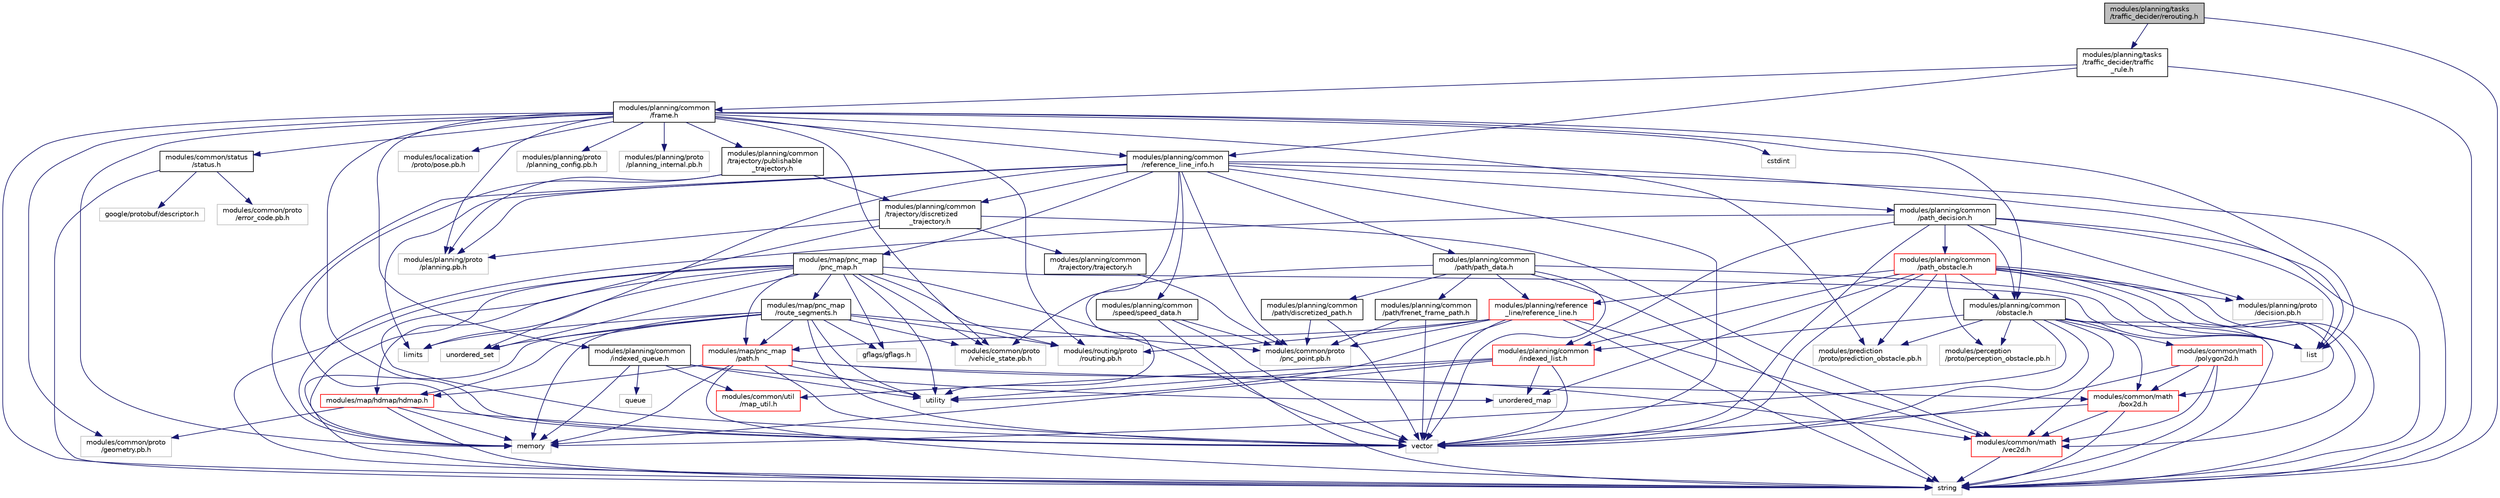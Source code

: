 digraph "modules/planning/tasks/traffic_decider/rerouting.h"
{
  edge [fontname="Helvetica",fontsize="10",labelfontname="Helvetica",labelfontsize="10"];
  node [fontname="Helvetica",fontsize="10",shape=record];
  Node0 [label="modules/planning/tasks\l/traffic_decider/rerouting.h",height=0.2,width=0.4,color="black", fillcolor="grey75", style="filled", fontcolor="black"];
  Node0 -> Node1 [color="midnightblue",fontsize="10",style="solid",fontname="Helvetica"];
  Node1 [label="string",height=0.2,width=0.4,color="grey75", fillcolor="white", style="filled"];
  Node0 -> Node2 [color="midnightblue",fontsize="10",style="solid",fontname="Helvetica"];
  Node2 [label="modules/planning/tasks\l/traffic_decider/traffic\l_rule.h",height=0.2,width=0.4,color="black", fillcolor="white", style="filled",URL="$traffic__rule_8h.html"];
  Node2 -> Node1 [color="midnightblue",fontsize="10",style="solid",fontname="Helvetica"];
  Node2 -> Node3 [color="midnightblue",fontsize="10",style="solid",fontname="Helvetica"];
  Node3 [label="modules/planning/common\l/frame.h",height=0.2,width=0.4,color="black", fillcolor="white", style="filled",URL="$frame_8h.html"];
  Node3 -> Node4 [color="midnightblue",fontsize="10",style="solid",fontname="Helvetica"];
  Node4 [label="cstdint",height=0.2,width=0.4,color="grey75", fillcolor="white", style="filled"];
  Node3 -> Node5 [color="midnightblue",fontsize="10",style="solid",fontname="Helvetica"];
  Node5 [label="list",height=0.2,width=0.4,color="grey75", fillcolor="white", style="filled"];
  Node3 -> Node6 [color="midnightblue",fontsize="10",style="solid",fontname="Helvetica"];
  Node6 [label="memory",height=0.2,width=0.4,color="grey75", fillcolor="white", style="filled"];
  Node3 -> Node1 [color="midnightblue",fontsize="10",style="solid",fontname="Helvetica"];
  Node3 -> Node7 [color="midnightblue",fontsize="10",style="solid",fontname="Helvetica"];
  Node7 [label="vector",height=0.2,width=0.4,color="grey75", fillcolor="white", style="filled"];
  Node3 -> Node8 [color="midnightblue",fontsize="10",style="solid",fontname="Helvetica"];
  Node8 [label="modules/common/proto\l/geometry.pb.h",height=0.2,width=0.4,color="grey75", fillcolor="white", style="filled"];
  Node3 -> Node9 [color="midnightblue",fontsize="10",style="solid",fontname="Helvetica"];
  Node9 [label="modules/common/proto\l/vehicle_state.pb.h",height=0.2,width=0.4,color="grey75", fillcolor="white", style="filled"];
  Node3 -> Node10 [color="midnightblue",fontsize="10",style="solid",fontname="Helvetica"];
  Node10 [label="modules/localization\l/proto/pose.pb.h",height=0.2,width=0.4,color="grey75", fillcolor="white", style="filled"];
  Node3 -> Node11 [color="midnightblue",fontsize="10",style="solid",fontname="Helvetica"];
  Node11 [label="modules/planning/proto\l/planning.pb.h",height=0.2,width=0.4,color="grey75", fillcolor="white", style="filled"];
  Node3 -> Node12 [color="midnightblue",fontsize="10",style="solid",fontname="Helvetica"];
  Node12 [label="modules/planning/proto\l/planning_config.pb.h",height=0.2,width=0.4,color="grey75", fillcolor="white", style="filled"];
  Node3 -> Node13 [color="midnightblue",fontsize="10",style="solid",fontname="Helvetica"];
  Node13 [label="modules/planning/proto\l/planning_internal.pb.h",height=0.2,width=0.4,color="grey75", fillcolor="white", style="filled"];
  Node3 -> Node14 [color="midnightblue",fontsize="10",style="solid",fontname="Helvetica"];
  Node14 [label="modules/prediction\l/proto/prediction_obstacle.pb.h",height=0.2,width=0.4,color="grey75", fillcolor="white", style="filled"];
  Node3 -> Node15 [color="midnightblue",fontsize="10",style="solid",fontname="Helvetica"];
  Node15 [label="modules/routing/proto\l/routing.pb.h",height=0.2,width=0.4,color="grey75", fillcolor="white", style="filled"];
  Node3 -> Node16 [color="midnightblue",fontsize="10",style="solid",fontname="Helvetica"];
  Node16 [label="modules/common/status\l/status.h",height=0.2,width=0.4,color="black", fillcolor="white", style="filled",URL="$common_2status_2status_8h.html"];
  Node16 -> Node1 [color="midnightblue",fontsize="10",style="solid",fontname="Helvetica"];
  Node16 -> Node17 [color="midnightblue",fontsize="10",style="solid",fontname="Helvetica"];
  Node17 [label="google/protobuf/descriptor.h",height=0.2,width=0.4,color="grey75", fillcolor="white", style="filled"];
  Node16 -> Node18 [color="midnightblue",fontsize="10",style="solid",fontname="Helvetica"];
  Node18 [label="modules/common/proto\l/error_code.pb.h",height=0.2,width=0.4,color="grey75", fillcolor="white", style="filled"];
  Node3 -> Node19 [color="midnightblue",fontsize="10",style="solid",fontname="Helvetica"];
  Node19 [label="modules/planning/common\l/indexed_queue.h",height=0.2,width=0.4,color="black", fillcolor="white", style="filled",URL="$indexed__queue_8h.html"];
  Node19 -> Node6 [color="midnightblue",fontsize="10",style="solid",fontname="Helvetica"];
  Node19 -> Node20 [color="midnightblue",fontsize="10",style="solid",fontname="Helvetica"];
  Node20 [label="queue",height=0.2,width=0.4,color="grey75", fillcolor="white", style="filled"];
  Node19 -> Node21 [color="midnightblue",fontsize="10",style="solid",fontname="Helvetica"];
  Node21 [label="unordered_map",height=0.2,width=0.4,color="grey75", fillcolor="white", style="filled"];
  Node19 -> Node22 [color="midnightblue",fontsize="10",style="solid",fontname="Helvetica"];
  Node22 [label="utility",height=0.2,width=0.4,color="grey75", fillcolor="white", style="filled"];
  Node19 -> Node23 [color="midnightblue",fontsize="10",style="solid",fontname="Helvetica"];
  Node23 [label="modules/common/util\l/map_util.h",height=0.2,width=0.4,color="red", fillcolor="white", style="filled",URL="$map__util_8h.html",tooltip="Some map util functions. "];
  Node3 -> Node25 [color="midnightblue",fontsize="10",style="solid",fontname="Helvetica"];
  Node25 [label="modules/planning/common\l/obstacle.h",height=0.2,width=0.4,color="black", fillcolor="white", style="filled",URL="$planning_2common_2obstacle_8h.html"];
  Node25 -> Node5 [color="midnightblue",fontsize="10",style="solid",fontname="Helvetica"];
  Node25 -> Node6 [color="midnightblue",fontsize="10",style="solid",fontname="Helvetica"];
  Node25 -> Node1 [color="midnightblue",fontsize="10",style="solid",fontname="Helvetica"];
  Node25 -> Node7 [color="midnightblue",fontsize="10",style="solid",fontname="Helvetica"];
  Node25 -> Node26 [color="midnightblue",fontsize="10",style="solid",fontname="Helvetica"];
  Node26 [label="modules/perception\l/proto/perception_obstacle.pb.h",height=0.2,width=0.4,color="grey75", fillcolor="white", style="filled"];
  Node25 -> Node14 [color="midnightblue",fontsize="10",style="solid",fontname="Helvetica"];
  Node25 -> Node27 [color="midnightblue",fontsize="10",style="solid",fontname="Helvetica"];
  Node27 [label="modules/common/math\l/box2d.h",height=0.2,width=0.4,color="red", fillcolor="white", style="filled",URL="$box2d_8h.html",tooltip="The class of Box2d. Here, the x/y axes are respectively Forward/Left, as opposed to what happens in e..."];
  Node27 -> Node1 [color="midnightblue",fontsize="10",style="solid",fontname="Helvetica"];
  Node27 -> Node7 [color="midnightblue",fontsize="10",style="solid",fontname="Helvetica"];
  Node27 -> Node29 [color="midnightblue",fontsize="10",style="solid",fontname="Helvetica"];
  Node29 [label="modules/common/math\l/vec2d.h",height=0.2,width=0.4,color="red", fillcolor="white", style="filled",URL="$vec2d_8h.html",tooltip="Defines the Vec2d class. "];
  Node29 -> Node1 [color="midnightblue",fontsize="10",style="solid",fontname="Helvetica"];
  Node25 -> Node32 [color="midnightblue",fontsize="10",style="solid",fontname="Helvetica"];
  Node32 [label="modules/common/math\l/polygon2d.h",height=0.2,width=0.4,color="red", fillcolor="white", style="filled",URL="$polygon2d_8h.html",tooltip="Define the Polygon2d class. "];
  Node32 -> Node1 [color="midnightblue",fontsize="10",style="solid",fontname="Helvetica"];
  Node32 -> Node7 [color="midnightblue",fontsize="10",style="solid",fontname="Helvetica"];
  Node32 -> Node27 [color="midnightblue",fontsize="10",style="solid",fontname="Helvetica"];
  Node32 -> Node29 [color="midnightblue",fontsize="10",style="solid",fontname="Helvetica"];
  Node25 -> Node29 [color="midnightblue",fontsize="10",style="solid",fontname="Helvetica"];
  Node25 -> Node33 [color="midnightblue",fontsize="10",style="solid",fontname="Helvetica"];
  Node33 [label="modules/planning/common\l/indexed_list.h",height=0.2,width=0.4,color="red", fillcolor="white", style="filled",URL="$indexed__list_8h.html"];
  Node33 -> Node6 [color="midnightblue",fontsize="10",style="solid",fontname="Helvetica"];
  Node33 -> Node21 [color="midnightblue",fontsize="10",style="solid",fontname="Helvetica"];
  Node33 -> Node22 [color="midnightblue",fontsize="10",style="solid",fontname="Helvetica"];
  Node33 -> Node7 [color="midnightblue",fontsize="10",style="solid",fontname="Helvetica"];
  Node33 -> Node23 [color="midnightblue",fontsize="10",style="solid",fontname="Helvetica"];
  Node3 -> Node36 [color="midnightblue",fontsize="10",style="solid",fontname="Helvetica"];
  Node36 [label="modules/planning/common\l/reference_line_info.h",height=0.2,width=0.4,color="black", fillcolor="white", style="filled",URL="$reference__line__info_8h.html"];
  Node36 -> Node37 [color="midnightblue",fontsize="10",style="solid",fontname="Helvetica"];
  Node37 [label="limits",height=0.2,width=0.4,color="grey75", fillcolor="white", style="filled"];
  Node36 -> Node5 [color="midnightblue",fontsize="10",style="solid",fontname="Helvetica"];
  Node36 -> Node6 [color="midnightblue",fontsize="10",style="solid",fontname="Helvetica"];
  Node36 -> Node1 [color="midnightblue",fontsize="10",style="solid",fontname="Helvetica"];
  Node36 -> Node38 [color="midnightblue",fontsize="10",style="solid",fontname="Helvetica"];
  Node38 [label="unordered_set",height=0.2,width=0.4,color="grey75", fillcolor="white", style="filled"];
  Node36 -> Node7 [color="midnightblue",fontsize="10",style="solid",fontname="Helvetica"];
  Node36 -> Node39 [color="midnightblue",fontsize="10",style="solid",fontname="Helvetica"];
  Node39 [label="modules/common/proto\l/pnc_point.pb.h",height=0.2,width=0.4,color="grey75", fillcolor="white", style="filled"];
  Node36 -> Node9 [color="midnightblue",fontsize="10",style="solid",fontname="Helvetica"];
  Node36 -> Node11 [color="midnightblue",fontsize="10",style="solid",fontname="Helvetica"];
  Node36 -> Node40 [color="midnightblue",fontsize="10",style="solid",fontname="Helvetica"];
  Node40 [label="modules/map/pnc_map\l/pnc_map.h",height=0.2,width=0.4,color="black", fillcolor="white", style="filled",URL="$pnc__map_8h.html"];
  Node40 -> Node37 [color="midnightblue",fontsize="10",style="solid",fontname="Helvetica"];
  Node40 -> Node5 [color="midnightblue",fontsize="10",style="solid",fontname="Helvetica"];
  Node40 -> Node6 [color="midnightblue",fontsize="10",style="solid",fontname="Helvetica"];
  Node40 -> Node1 [color="midnightblue",fontsize="10",style="solid",fontname="Helvetica"];
  Node40 -> Node38 [color="midnightblue",fontsize="10",style="solid",fontname="Helvetica"];
  Node40 -> Node22 [color="midnightblue",fontsize="10",style="solid",fontname="Helvetica"];
  Node40 -> Node7 [color="midnightblue",fontsize="10",style="solid",fontname="Helvetica"];
  Node40 -> Node41 [color="midnightblue",fontsize="10",style="solid",fontname="Helvetica"];
  Node41 [label="gflags/gflags.h",height=0.2,width=0.4,color="grey75", fillcolor="white", style="filled"];
  Node40 -> Node9 [color="midnightblue",fontsize="10",style="solid",fontname="Helvetica"];
  Node40 -> Node15 [color="midnightblue",fontsize="10",style="solid",fontname="Helvetica"];
  Node40 -> Node42 [color="midnightblue",fontsize="10",style="solid",fontname="Helvetica"];
  Node42 [label="modules/map/hdmap/hdmap.h",height=0.2,width=0.4,color="red", fillcolor="white", style="filled",URL="$hdmap_8h.html"];
  Node42 -> Node6 [color="midnightblue",fontsize="10",style="solid",fontname="Helvetica"];
  Node42 -> Node1 [color="midnightblue",fontsize="10",style="solid",fontname="Helvetica"];
  Node42 -> Node7 [color="midnightblue",fontsize="10",style="solid",fontname="Helvetica"];
  Node42 -> Node8 [color="midnightblue",fontsize="10",style="solid",fontname="Helvetica"];
  Node40 -> Node67 [color="midnightblue",fontsize="10",style="solid",fontname="Helvetica"];
  Node67 [label="modules/map/pnc_map\l/path.h",height=0.2,width=0.4,color="red", fillcolor="white", style="filled",URL="$path_8h.html"];
  Node67 -> Node6 [color="midnightblue",fontsize="10",style="solid",fontname="Helvetica"];
  Node67 -> Node1 [color="midnightblue",fontsize="10",style="solid",fontname="Helvetica"];
  Node67 -> Node22 [color="midnightblue",fontsize="10",style="solid",fontname="Helvetica"];
  Node67 -> Node7 [color="midnightblue",fontsize="10",style="solid",fontname="Helvetica"];
  Node67 -> Node27 [color="midnightblue",fontsize="10",style="solid",fontname="Helvetica"];
  Node67 -> Node29 [color="midnightblue",fontsize="10",style="solid",fontname="Helvetica"];
  Node67 -> Node42 [color="midnightblue",fontsize="10",style="solid",fontname="Helvetica"];
  Node40 -> Node70 [color="midnightblue",fontsize="10",style="solid",fontname="Helvetica"];
  Node70 [label="modules/map/pnc_map\l/route_segments.h",height=0.2,width=0.4,color="black", fillcolor="white", style="filled",URL="$route__segments_8h.html"];
  Node70 -> Node37 [color="midnightblue",fontsize="10",style="solid",fontname="Helvetica"];
  Node70 -> Node6 [color="midnightblue",fontsize="10",style="solid",fontname="Helvetica"];
  Node70 -> Node1 [color="midnightblue",fontsize="10",style="solid",fontname="Helvetica"];
  Node70 -> Node38 [color="midnightblue",fontsize="10",style="solid",fontname="Helvetica"];
  Node70 -> Node22 [color="midnightblue",fontsize="10",style="solid",fontname="Helvetica"];
  Node70 -> Node7 [color="midnightblue",fontsize="10",style="solid",fontname="Helvetica"];
  Node70 -> Node41 [color="midnightblue",fontsize="10",style="solid",fontname="Helvetica"];
  Node70 -> Node39 [color="midnightblue",fontsize="10",style="solid",fontname="Helvetica"];
  Node70 -> Node9 [color="midnightblue",fontsize="10",style="solid",fontname="Helvetica"];
  Node70 -> Node15 [color="midnightblue",fontsize="10",style="solid",fontname="Helvetica"];
  Node70 -> Node42 [color="midnightblue",fontsize="10",style="solid",fontname="Helvetica"];
  Node70 -> Node67 [color="midnightblue",fontsize="10",style="solid",fontname="Helvetica"];
  Node36 -> Node71 [color="midnightblue",fontsize="10",style="solid",fontname="Helvetica"];
  Node71 [label="modules/planning/common\l/path/path_data.h",height=0.2,width=0.4,color="black", fillcolor="white", style="filled",URL="$path__data_8h.html"];
  Node71 -> Node5 [color="midnightblue",fontsize="10",style="solid",fontname="Helvetica"];
  Node71 -> Node1 [color="midnightblue",fontsize="10",style="solid",fontname="Helvetica"];
  Node71 -> Node22 [color="midnightblue",fontsize="10",style="solid",fontname="Helvetica"];
  Node71 -> Node7 [color="midnightblue",fontsize="10",style="solid",fontname="Helvetica"];
  Node71 -> Node72 [color="midnightblue",fontsize="10",style="solid",fontname="Helvetica"];
  Node72 [label="modules/planning/common\l/path/discretized_path.h",height=0.2,width=0.4,color="black", fillcolor="white", style="filled",URL="$discretized__path_8h.html"];
  Node72 -> Node7 [color="midnightblue",fontsize="10",style="solid",fontname="Helvetica"];
  Node72 -> Node39 [color="midnightblue",fontsize="10",style="solid",fontname="Helvetica"];
  Node71 -> Node73 [color="midnightblue",fontsize="10",style="solid",fontname="Helvetica"];
  Node73 [label="modules/planning/common\l/path/frenet_frame_path.h",height=0.2,width=0.4,color="black", fillcolor="white", style="filled",URL="$frenet__frame__path_8h.html"];
  Node73 -> Node7 [color="midnightblue",fontsize="10",style="solid",fontname="Helvetica"];
  Node73 -> Node39 [color="midnightblue",fontsize="10",style="solid",fontname="Helvetica"];
  Node71 -> Node74 [color="midnightblue",fontsize="10",style="solid",fontname="Helvetica"];
  Node74 [label="modules/planning/reference\l_line/reference_line.h",height=0.2,width=0.4,color="red", fillcolor="white", style="filled",URL="$reference__line_8h.html"];
  Node74 -> Node1 [color="midnightblue",fontsize="10",style="solid",fontname="Helvetica"];
  Node74 -> Node22 [color="midnightblue",fontsize="10",style="solid",fontname="Helvetica"];
  Node74 -> Node7 [color="midnightblue",fontsize="10",style="solid",fontname="Helvetica"];
  Node74 -> Node39 [color="midnightblue",fontsize="10",style="solid",fontname="Helvetica"];
  Node74 -> Node15 [color="midnightblue",fontsize="10",style="solid",fontname="Helvetica"];
  Node74 -> Node29 [color="midnightblue",fontsize="10",style="solid",fontname="Helvetica"];
  Node74 -> Node67 [color="midnightblue",fontsize="10",style="solid",fontname="Helvetica"];
  Node36 -> Node77 [color="midnightblue",fontsize="10",style="solid",fontname="Helvetica"];
  Node77 [label="modules/planning/common\l/path_decision.h",height=0.2,width=0.4,color="black", fillcolor="white", style="filled",URL="$path__decision_8h.html"];
  Node77 -> Node5 [color="midnightblue",fontsize="10",style="solid",fontname="Helvetica"];
  Node77 -> Node6 [color="midnightblue",fontsize="10",style="solid",fontname="Helvetica"];
  Node77 -> Node1 [color="midnightblue",fontsize="10",style="solid",fontname="Helvetica"];
  Node77 -> Node7 [color="midnightblue",fontsize="10",style="solid",fontname="Helvetica"];
  Node77 -> Node78 [color="midnightblue",fontsize="10",style="solid",fontname="Helvetica"];
  Node78 [label="modules/planning/proto\l/decision.pb.h",height=0.2,width=0.4,color="grey75", fillcolor="white", style="filled"];
  Node77 -> Node33 [color="midnightblue",fontsize="10",style="solid",fontname="Helvetica"];
  Node77 -> Node25 [color="midnightblue",fontsize="10",style="solid",fontname="Helvetica"];
  Node77 -> Node79 [color="midnightblue",fontsize="10",style="solid",fontname="Helvetica"];
  Node79 [label="modules/planning/common\l/path_obstacle.h",height=0.2,width=0.4,color="red", fillcolor="white", style="filled",URL="$path__obstacle_8h.html"];
  Node79 -> Node5 [color="midnightblue",fontsize="10",style="solid",fontname="Helvetica"];
  Node79 -> Node1 [color="midnightblue",fontsize="10",style="solid",fontname="Helvetica"];
  Node79 -> Node21 [color="midnightblue",fontsize="10",style="solid",fontname="Helvetica"];
  Node79 -> Node7 [color="midnightblue",fontsize="10",style="solid",fontname="Helvetica"];
  Node79 -> Node26 [color="midnightblue",fontsize="10",style="solid",fontname="Helvetica"];
  Node79 -> Node78 [color="midnightblue",fontsize="10",style="solid",fontname="Helvetica"];
  Node79 -> Node14 [color="midnightblue",fontsize="10",style="solid",fontname="Helvetica"];
  Node79 -> Node27 [color="midnightblue",fontsize="10",style="solid",fontname="Helvetica"];
  Node79 -> Node29 [color="midnightblue",fontsize="10",style="solid",fontname="Helvetica"];
  Node79 -> Node33 [color="midnightblue",fontsize="10",style="solid",fontname="Helvetica"];
  Node79 -> Node25 [color="midnightblue",fontsize="10",style="solid",fontname="Helvetica"];
  Node79 -> Node74 [color="midnightblue",fontsize="10",style="solid",fontname="Helvetica"];
  Node36 -> Node83 [color="midnightblue",fontsize="10",style="solid",fontname="Helvetica"];
  Node83 [label="modules/planning/common\l/speed/speed_data.h",height=0.2,width=0.4,color="black", fillcolor="white", style="filled",URL="$speed__data_8h.html"];
  Node83 -> Node1 [color="midnightblue",fontsize="10",style="solid",fontname="Helvetica"];
  Node83 -> Node7 [color="midnightblue",fontsize="10",style="solid",fontname="Helvetica"];
  Node83 -> Node39 [color="midnightblue",fontsize="10",style="solid",fontname="Helvetica"];
  Node36 -> Node84 [color="midnightblue",fontsize="10",style="solid",fontname="Helvetica"];
  Node84 [label="modules/planning/common\l/trajectory/discretized\l_trajectory.h",height=0.2,width=0.4,color="black", fillcolor="white", style="filled",URL="$discretized__trajectory_8h.html"];
  Node84 -> Node7 [color="midnightblue",fontsize="10",style="solid",fontname="Helvetica"];
  Node84 -> Node11 [color="midnightblue",fontsize="10",style="solid",fontname="Helvetica"];
  Node84 -> Node29 [color="midnightblue",fontsize="10",style="solid",fontname="Helvetica"];
  Node84 -> Node85 [color="midnightblue",fontsize="10",style="solid",fontname="Helvetica"];
  Node85 [label="modules/planning/common\l/trajectory/trajectory.h",height=0.2,width=0.4,color="black", fillcolor="white", style="filled",URL="$trajectory_8h.html"];
  Node85 -> Node39 [color="midnightblue",fontsize="10",style="solid",fontname="Helvetica"];
  Node3 -> Node86 [color="midnightblue",fontsize="10",style="solid",fontname="Helvetica"];
  Node86 [label="modules/planning/common\l/trajectory/publishable\l_trajectory.h",height=0.2,width=0.4,color="black", fillcolor="white", style="filled",URL="$publishable__trajectory_8h.html"];
  Node86 -> Node7 [color="midnightblue",fontsize="10",style="solid",fontname="Helvetica"];
  Node86 -> Node84 [color="midnightblue",fontsize="10",style="solid",fontname="Helvetica"];
  Node86 -> Node11 [color="midnightblue",fontsize="10",style="solid",fontname="Helvetica"];
  Node2 -> Node36 [color="midnightblue",fontsize="10",style="solid",fontname="Helvetica"];
}
